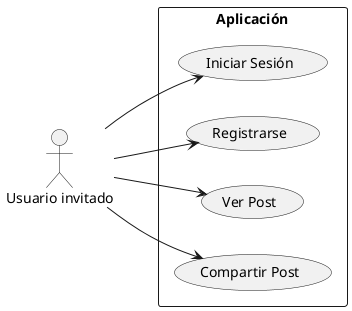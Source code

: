 @startuml

left to right direction 

Actor Usuario_Invitado as "Usuario invitado"

Rectangle Aplicación {
    usecase "Iniciar Sesión" as UC1
    usecase "Registrarse" as UC2
    usecase "Ver Post" as UC3
    usecase "Compartir Post" as UC4
}

Usuario_Invitado --> UC1
Usuario_Invitado --> UC2
Usuario_Invitado --> UC3
Usuario_Invitado --> UC4

@enduml
